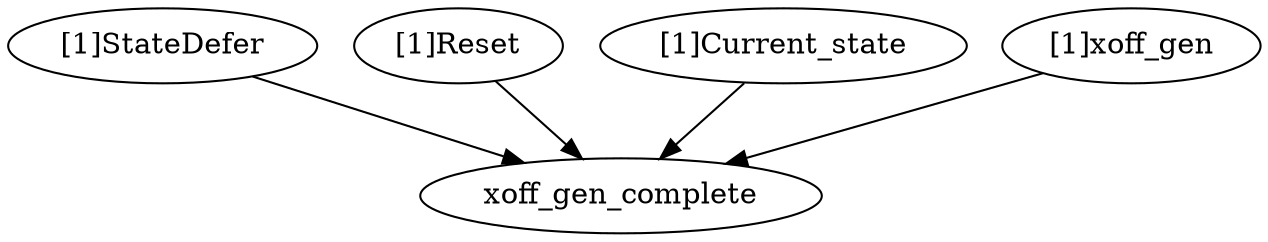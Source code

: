 strict digraph "" {
	"[1]StateDefer"	 [complexity=3,
		importance=0.0307761430208,
		rank=0.0102587143403];
	xoff_gen_complete	 [complexity=0,
		importance=0.0111724435456,
		rank=0.0];
	"[1]StateDefer" -> xoff_gen_complete;
	"[1]Reset"	 [complexity=1,
		importance=0.0419485865664,
		rank=0.0419485865664];
	"[1]Reset" -> xoff_gen_complete;
	"[1]Current_state"	 [complexity=3,
		importance=0.038632583366,
		rank=0.0128775277887];
	"[1]Current_state" -> xoff_gen_complete;
	"[1]xoff_gen"	 [complexity=3,
		importance=0.0307761430208,
		rank=0.0102587143403];
	"[1]xoff_gen" -> xoff_gen_complete;
}
